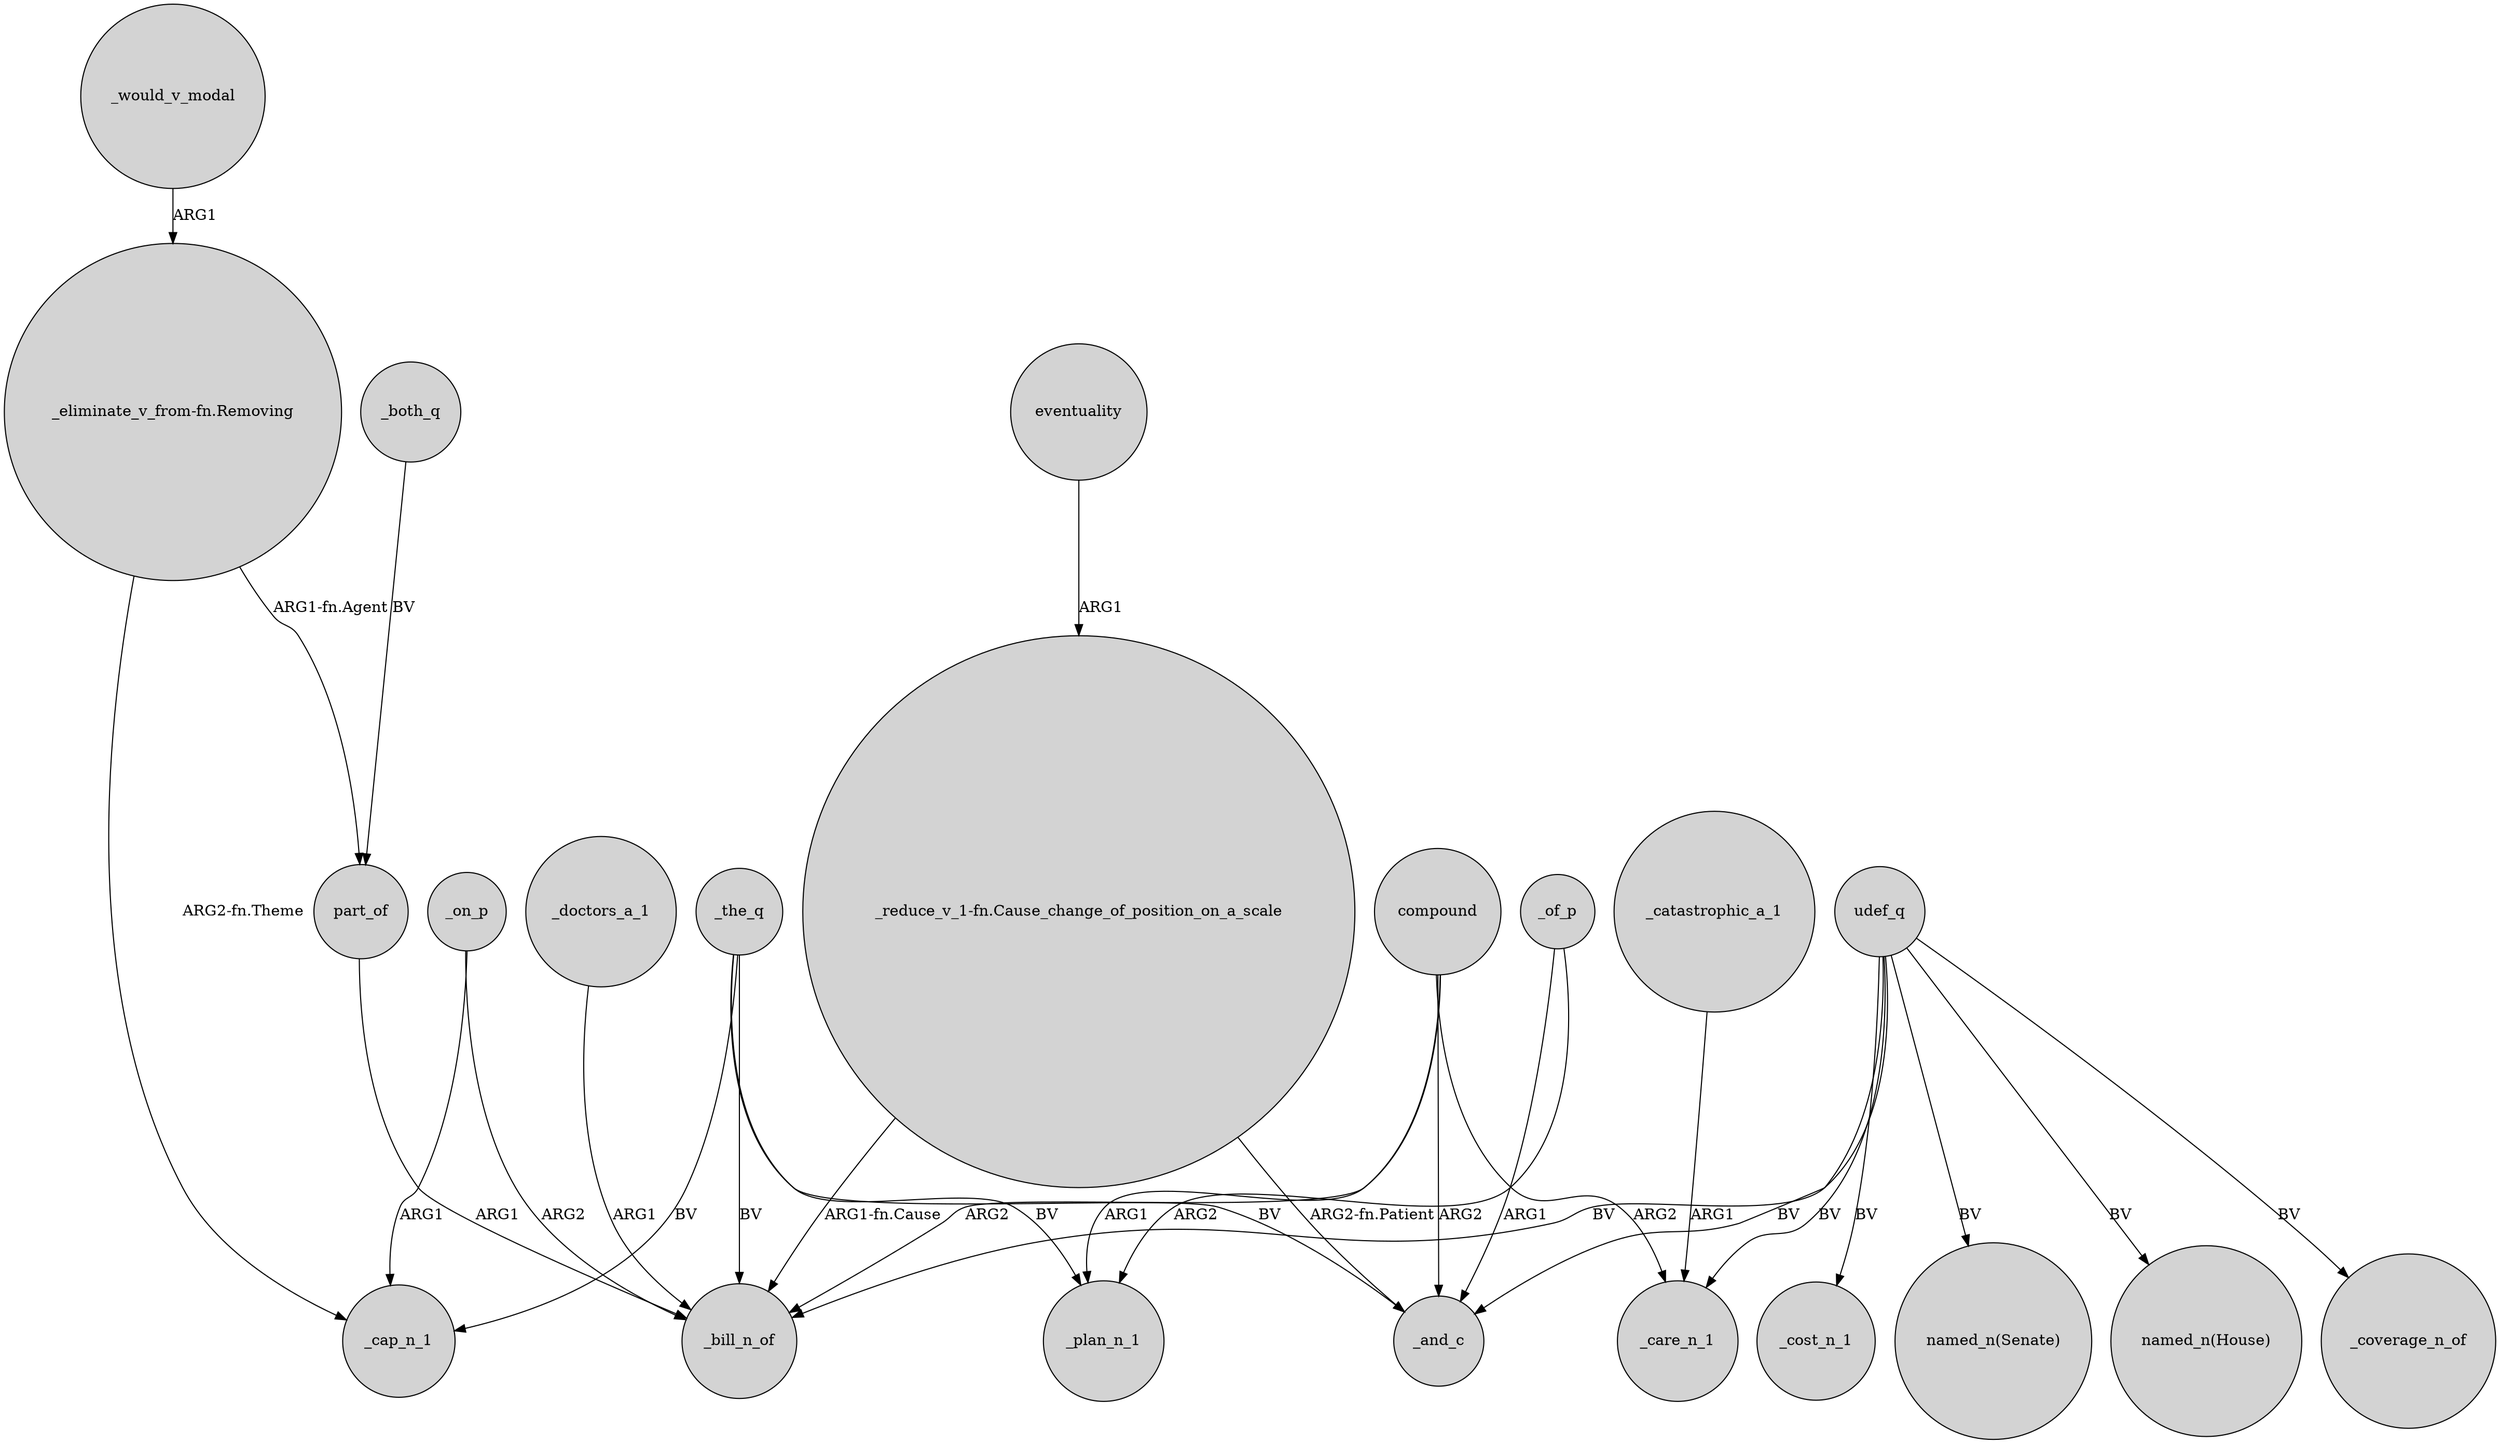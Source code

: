 digraph {
	node [shape=circle style=filled]
	udef_q -> "named_n(House)" [label=BV]
	_the_q -> _cap_n_1 [label=BV]
	_the_q -> _bill_n_of [label=BV]
	_the_q -> _and_c [label=BV]
	_on_p -> _cap_n_1 [label=ARG1]
	udef_q -> _care_n_1 [label=BV]
	_the_q -> _plan_n_1 [label=BV]
	"_eliminate_v_from-fn.Removing" -> _cap_n_1 [label="ARG2-fn.Theme"]
	udef_q -> _coverage_n_of [label=BV]
	compound -> _plan_n_1 [label=ARG1]
	_would_v_modal -> "_eliminate_v_from-fn.Removing" [label=ARG1]
	udef_q -> _bill_n_of [label=BV]
	"_reduce_v_1-fn.Cause_change_of_position_on_a_scale" -> _bill_n_of [label="ARG1-fn.Cause"]
	udef_q -> _cost_n_1 [label=BV]
	_both_q -> part_of [label=BV]
	_doctors_a_1 -> _bill_n_of [label=ARG1]
	compound -> _care_n_1 [label=ARG2]
	compound -> _and_c [label=ARG2]
	"_reduce_v_1-fn.Cause_change_of_position_on_a_scale" -> _and_c [label="ARG2-fn.Patient"]
	compound -> _bill_n_of [label=ARG2]
	_of_p -> _and_c [label=ARG1]
	udef_q -> "named_n(Senate)" [label=BV]
	eventuality -> "_reduce_v_1-fn.Cause_change_of_position_on_a_scale" [label=ARG1]
	_on_p -> _bill_n_of [label=ARG2]
	"_eliminate_v_from-fn.Removing" -> part_of [label="ARG1-fn.Agent"]
	_of_p -> _plan_n_1 [label=ARG2]
	udef_q -> _and_c [label=BV]
	part_of -> _bill_n_of [label=ARG1]
	_catastrophic_a_1 -> _care_n_1 [label=ARG1]
}
